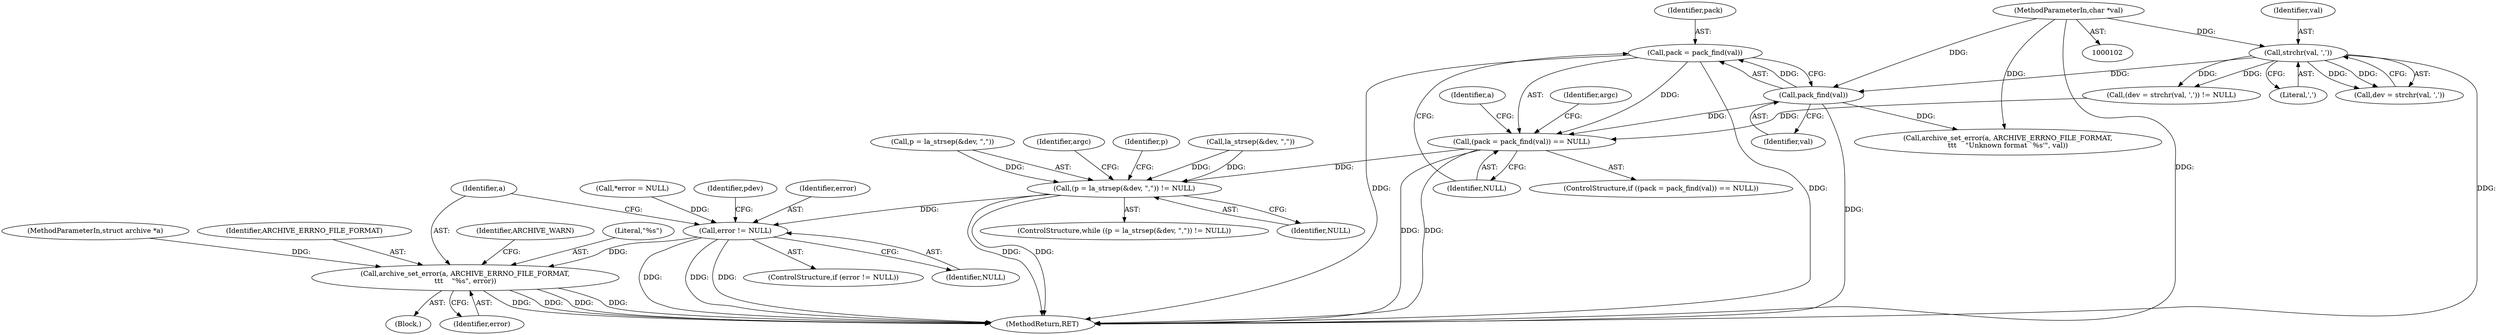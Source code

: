 digraph "0_libarchive_a550daeecf6bc689ade371349892ea17b5b97c77@pointer" {
"1000139" [label="(Call,pack = pack_find(val))"];
"1000141" [label="(Call,pack_find(val))"];
"1000127" [label="(Call,strchr(val, ','))"];
"1000105" [label="(MethodParameterIn,char *val)"];
"1000138" [label="(Call,(pack = pack_find(val)) == NULL)"];
"1000156" [label="(Call,(p = la_strsep(&dev, \",\")) != NULL)"];
"1000217" [label="(Call,error != NULL)"];
"1000221" [label="(Call,archive_set_error(a, ARCHIVE_ERRNO_FILE_FORMAT,\n\t\t\t    \"%s\", error))"];
"1000128" [label="(Identifier,val)"];
"1000218" [label="(Identifier,error)"];
"1000146" [label="(Identifier,a)"];
"1000227" [label="(Identifier,ARCHIVE_WARN)"];
"1000217" [label="(Call,error != NULL)"];
"1000139" [label="(Call,pack = pack_find(val))"];
"1000224" [label="(Literal,\"%s\")"];
"1000127" [label="(Call,strchr(val, ','))"];
"1000138" [label="(Call,(pack = pack_find(val)) == NULL)"];
"1000114" [label="(Call,*error = NULL)"];
"1000243" [label="(MethodReturn,RET)"];
"1000155" [label="(ControlStructure,while ((p = la_strsep(&dev, \",\")) != NULL))"];
"1000104" [label="(MethodParameterIn,struct archive *a)"];
"1000156" [label="(Call,(p = la_strsep(&dev, \",\")) != NULL)"];
"1000145" [label="(Call,archive_set_error(a, ARCHIVE_ERRNO_FILE_FORMAT,\n\t\t\t    \"Unknown format `%s'\", val))"];
"1000137" [label="(ControlStructure,if ((pack = pack_find(val)) == NULL))"];
"1000141" [label="(Call,pack_find(val))"];
"1000163" [label="(Identifier,NULL)"];
"1000200" [label="(Identifier,argc)"];
"1000225" [label="(Identifier,error)"];
"1000157" [label="(Call,p = la_strsep(&dev, \",\"))"];
"1000129" [label="(Literal,',')"];
"1000153" [label="(Identifier,argc)"];
"1000223" [label="(Identifier,ARCHIVE_ERRNO_FILE_FORMAT)"];
"1000105" [label="(MethodParameterIn,char *val)"];
"1000220" [label="(Block,)"];
"1000221" [label="(Call,archive_set_error(a, ARCHIVE_ERRNO_FILE_FORMAT,\n\t\t\t    \"%s\", error))"];
"1000142" [label="(Identifier,val)"];
"1000168" [label="(Identifier,p)"];
"1000143" [label="(Identifier,NULL)"];
"1000219" [label="(Identifier,NULL)"];
"1000140" [label="(Identifier,pack)"];
"1000125" [label="(Call,dev = strchr(val, ','))"];
"1000124" [label="(Call,(dev = strchr(val, ',')) != NULL)"];
"1000239" [label="(Identifier,pdev)"];
"1000159" [label="(Call,la_strsep(&dev, \",\"))"];
"1000222" [label="(Identifier,a)"];
"1000216" [label="(ControlStructure,if (error != NULL))"];
"1000139" -> "1000138"  [label="AST: "];
"1000139" -> "1000141"  [label="CFG: "];
"1000140" -> "1000139"  [label="AST: "];
"1000141" -> "1000139"  [label="AST: "];
"1000143" -> "1000139"  [label="CFG: "];
"1000139" -> "1000243"  [label="DDG: "];
"1000139" -> "1000243"  [label="DDG: "];
"1000139" -> "1000138"  [label="DDG: "];
"1000141" -> "1000139"  [label="DDG: "];
"1000141" -> "1000142"  [label="CFG: "];
"1000142" -> "1000141"  [label="AST: "];
"1000141" -> "1000243"  [label="DDG: "];
"1000141" -> "1000138"  [label="DDG: "];
"1000127" -> "1000141"  [label="DDG: "];
"1000105" -> "1000141"  [label="DDG: "];
"1000141" -> "1000145"  [label="DDG: "];
"1000127" -> "1000125"  [label="AST: "];
"1000127" -> "1000129"  [label="CFG: "];
"1000128" -> "1000127"  [label="AST: "];
"1000129" -> "1000127"  [label="AST: "];
"1000125" -> "1000127"  [label="CFG: "];
"1000127" -> "1000243"  [label="DDG: "];
"1000127" -> "1000124"  [label="DDG: "];
"1000127" -> "1000124"  [label="DDG: "];
"1000127" -> "1000125"  [label="DDG: "];
"1000127" -> "1000125"  [label="DDG: "];
"1000105" -> "1000127"  [label="DDG: "];
"1000105" -> "1000102"  [label="AST: "];
"1000105" -> "1000243"  [label="DDG: "];
"1000105" -> "1000145"  [label="DDG: "];
"1000138" -> "1000137"  [label="AST: "];
"1000138" -> "1000143"  [label="CFG: "];
"1000143" -> "1000138"  [label="AST: "];
"1000146" -> "1000138"  [label="CFG: "];
"1000153" -> "1000138"  [label="CFG: "];
"1000138" -> "1000243"  [label="DDG: "];
"1000138" -> "1000243"  [label="DDG: "];
"1000124" -> "1000138"  [label="DDG: "];
"1000138" -> "1000156"  [label="DDG: "];
"1000156" -> "1000155"  [label="AST: "];
"1000156" -> "1000163"  [label="CFG: "];
"1000157" -> "1000156"  [label="AST: "];
"1000163" -> "1000156"  [label="AST: "];
"1000168" -> "1000156"  [label="CFG: "];
"1000200" -> "1000156"  [label="CFG: "];
"1000156" -> "1000243"  [label="DDG: "];
"1000156" -> "1000243"  [label="DDG: "];
"1000157" -> "1000156"  [label="DDG: "];
"1000159" -> "1000156"  [label="DDG: "];
"1000159" -> "1000156"  [label="DDG: "];
"1000156" -> "1000217"  [label="DDG: "];
"1000217" -> "1000216"  [label="AST: "];
"1000217" -> "1000219"  [label="CFG: "];
"1000218" -> "1000217"  [label="AST: "];
"1000219" -> "1000217"  [label="AST: "];
"1000222" -> "1000217"  [label="CFG: "];
"1000239" -> "1000217"  [label="CFG: "];
"1000217" -> "1000243"  [label="DDG: "];
"1000217" -> "1000243"  [label="DDG: "];
"1000217" -> "1000243"  [label="DDG: "];
"1000114" -> "1000217"  [label="DDG: "];
"1000217" -> "1000221"  [label="DDG: "];
"1000221" -> "1000220"  [label="AST: "];
"1000221" -> "1000225"  [label="CFG: "];
"1000222" -> "1000221"  [label="AST: "];
"1000223" -> "1000221"  [label="AST: "];
"1000224" -> "1000221"  [label="AST: "];
"1000225" -> "1000221"  [label="AST: "];
"1000227" -> "1000221"  [label="CFG: "];
"1000221" -> "1000243"  [label="DDG: "];
"1000221" -> "1000243"  [label="DDG: "];
"1000221" -> "1000243"  [label="DDG: "];
"1000221" -> "1000243"  [label="DDG: "];
"1000104" -> "1000221"  [label="DDG: "];
}
